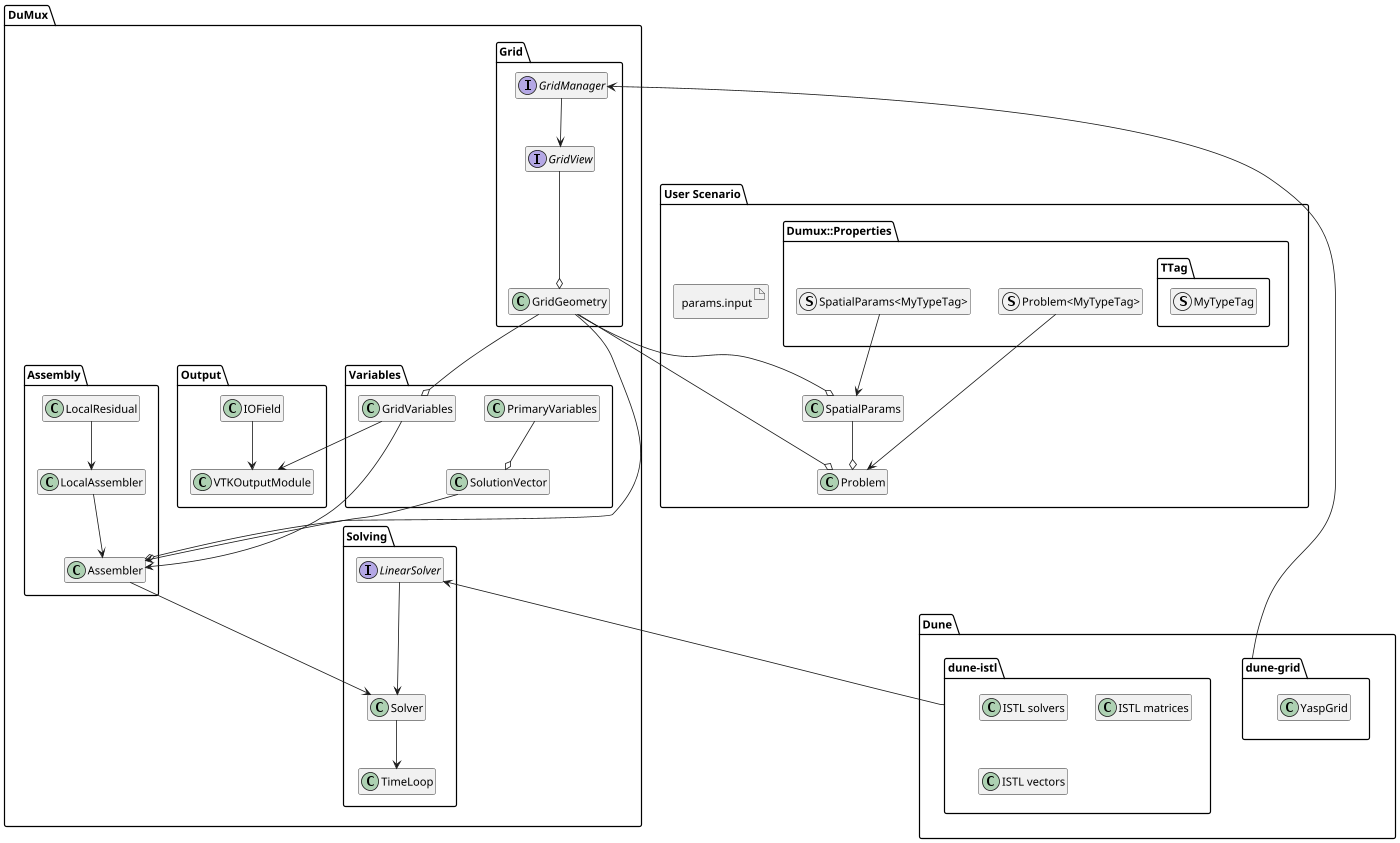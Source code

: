@startuml
scale 0.8
top to bottom direction
hide empty members
set separator none
allowmixing

package "Dune" {
    package "dune-istl"{
class "ISTL solvers"
class "ISTL matrices"
class "ISTL vectors"
}
    package dune-grid{
class YaspGrid
}
}

package "DuMux" {
    package "Grid" {
       interface GridManager{}
       interface GridView{}
       class GridGeometry{}
    }
    package "Variables" {
       class GridVariables{}
       class PrimaryVariables{}
       class SolutionVector{}
    }
    package "Assembly" [[./../html/group___assembly.html]] {
        class Assembler{}
        class LocalAssembler{}
        class LocalResidual{}
        
    }
    package "Solving" {
        class Solver [[./../html/group___nonlinear.html]] {}
        interface LinearSolver [[./../html/group___linear.html]] {}
        class TimeLoop{}
    }
    package "Output" {
        class IOField{}
        class VTKOutputModule
    }
}

package "User Scenario" {
    package "Dumux::Properties" {
        package "TTag" {
            struct MyTypeTag{}
        }
        struct "Problem<MyTypeTag>"{}
        struct "SpatialParams<MyTypeTag>"{}
    }
        class Problem{}
        class SpatialParams{}
        artifact "params<U+002E>input" as params
}


LinearSolver <-- "dune-istl"
GridManager <-- "dune-grid"
GridManager --> GridView
GridView --o GridGeometry
GridGeometry --o Problem
GridGeometry --o SpatialParams
GridGeometry --o GridVariables
GridGeometry --o Assembler
LinearSolver --> Solver 
LocalResidual --> LocalAssembler
LocalAssembler --> Assembler
GridVariables --> VTKOutputModule
PrimaryVariables --o SolutionVector
IOField --> VTKOutputModule
Assembler --> Solver
Solver --> TimeLoop
SolutionVector --> Assembler
GridVariables --> Assembler
SpatialParams --o Problem
"Problem<MyTypeTag>" --> Problem
"SpatialParams<MyTypeTag>" --> SpatialParams
@enduml
